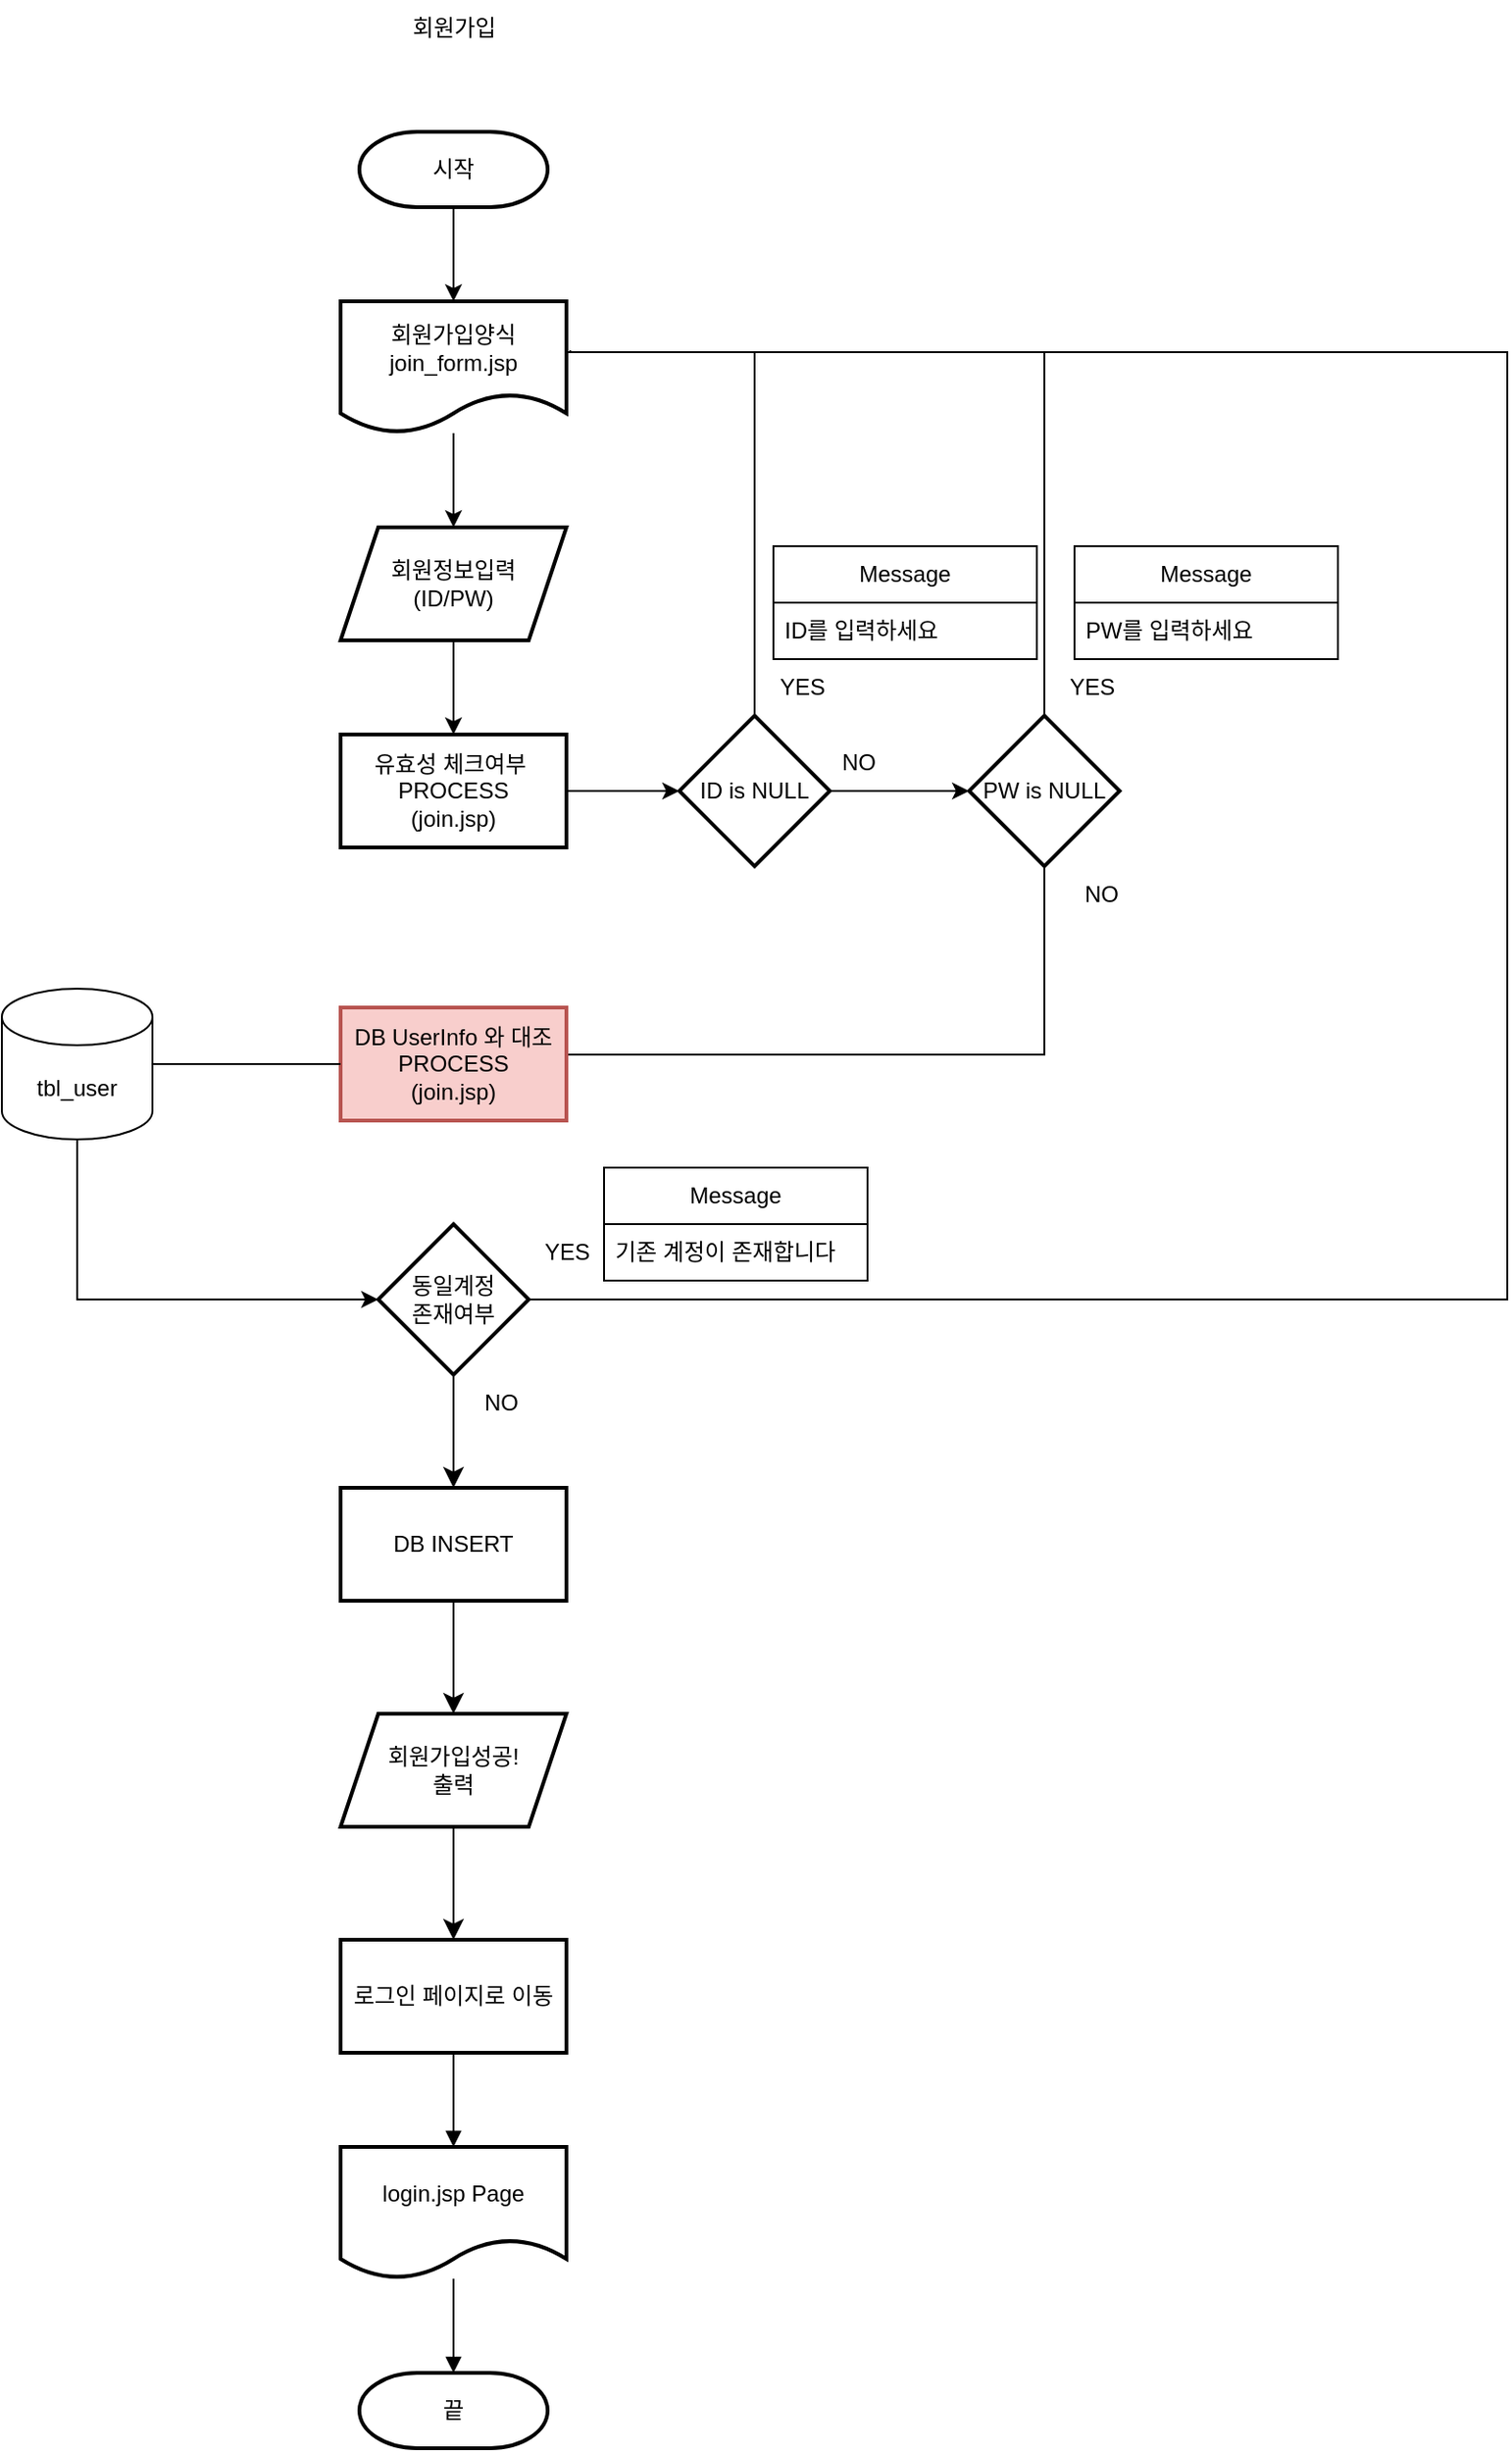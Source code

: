 <mxfile version="26.0.4" pages="2">
  <diagram id="C5RBs43oDa-KdzZeNtuy" name="회원가입">
    <mxGraphModel dx="1395" dy="693" grid="1" gridSize="10" guides="1" tooltips="1" connect="1" arrows="1" fold="1" page="1" pageScale="1" pageWidth="827" pageHeight="1169" math="0" shadow="0">
      <root>
        <mxCell id="WIyWlLk6GJQsqaUBKTNV-0" />
        <mxCell id="WIyWlLk6GJQsqaUBKTNV-1" parent="WIyWlLk6GJQsqaUBKTNV-0" />
        <mxCell id="MKkMH78vhDUR6rgwox8R-0" value="회원가입" style="text;html=1;align=center;verticalAlign=middle;resizable=0;points=[];autosize=1;strokeColor=none;fillColor=none;" parent="WIyWlLk6GJQsqaUBKTNV-1" vertex="1">
          <mxGeometry x="65" y="70" width="70" height="30" as="geometry" />
        </mxCell>
        <mxCell id="Wa-Px4O2PFEe3eqjWB49-1" value="" style="edgeStyle=orthogonalEdgeStyle;rounded=0;orthogonalLoop=1;jettySize=auto;html=1;" parent="WIyWlLk6GJQsqaUBKTNV-1" source="MKkMH78vhDUR6rgwox8R-1" target="Wa-Px4O2PFEe3eqjWB49-0" edge="1">
          <mxGeometry relative="1" as="geometry" />
        </mxCell>
        <mxCell id="MKkMH78vhDUR6rgwox8R-1" value="시작" style="strokeWidth=2;html=1;shape=mxgraph.flowchart.terminator;whiteSpace=wrap;" parent="WIyWlLk6GJQsqaUBKTNV-1" vertex="1">
          <mxGeometry x="50" y="140" width="100" height="40" as="geometry" />
        </mxCell>
        <mxCell id="Wa-Px4O2PFEe3eqjWB49-3" value="" style="edgeStyle=orthogonalEdgeStyle;rounded=0;orthogonalLoop=1;jettySize=auto;html=1;" parent="WIyWlLk6GJQsqaUBKTNV-1" source="Wa-Px4O2PFEe3eqjWB49-0" target="Wa-Px4O2PFEe3eqjWB49-2" edge="1">
          <mxGeometry relative="1" as="geometry" />
        </mxCell>
        <mxCell id="Wa-Px4O2PFEe3eqjWB49-0" value="회원가입양식&lt;div&gt;join_form.jsp&lt;/div&gt;" style="shape=document;whiteSpace=wrap;html=1;boundedLbl=1;strokeWidth=2;" parent="WIyWlLk6GJQsqaUBKTNV-1" vertex="1">
          <mxGeometry x="40" y="230" width="120" height="70" as="geometry" />
        </mxCell>
        <mxCell id="Wa-Px4O2PFEe3eqjWB49-5" value="" style="edgeStyle=orthogonalEdgeStyle;rounded=0;orthogonalLoop=1;jettySize=auto;html=1;" parent="WIyWlLk6GJQsqaUBKTNV-1" source="Wa-Px4O2PFEe3eqjWB49-2" target="Wa-Px4O2PFEe3eqjWB49-4" edge="1">
          <mxGeometry relative="1" as="geometry" />
        </mxCell>
        <mxCell id="Wa-Px4O2PFEe3eqjWB49-2" value="회원정보입력&lt;br&gt;(ID/PW)" style="shape=parallelogram;perimeter=parallelogramPerimeter;whiteSpace=wrap;html=1;fixedSize=1;strokeWidth=2;" parent="WIyWlLk6GJQsqaUBKTNV-1" vertex="1">
          <mxGeometry x="40" y="350" width="120" height="60" as="geometry" />
        </mxCell>
        <mxCell id="Wa-Px4O2PFEe3eqjWB49-13" value="" style="edgeStyle=orthogonalEdgeStyle;rounded=0;orthogonalLoop=1;jettySize=auto;html=1;" parent="WIyWlLk6GJQsqaUBKTNV-1" source="Wa-Px4O2PFEe3eqjWB49-4" target="Wa-Px4O2PFEe3eqjWB49-12" edge="1">
          <mxGeometry relative="1" as="geometry" />
        </mxCell>
        <mxCell id="Wa-Px4O2PFEe3eqjWB49-4" value="유효성 체크여부&amp;nbsp;&lt;br&gt;PROCESS&lt;br&gt;(join.jsp)" style="whiteSpace=wrap;html=1;strokeWidth=2;" parent="WIyWlLk6GJQsqaUBKTNV-1" vertex="1">
          <mxGeometry x="40" y="460" width="120" height="60" as="geometry" />
        </mxCell>
        <mxCell id="Wa-Px4O2PFEe3eqjWB49-19" value="" style="edgeStyle=orthogonalEdgeStyle;rounded=0;orthogonalLoop=1;jettySize=auto;html=1;" parent="WIyWlLk6GJQsqaUBKTNV-1" source="Wa-Px4O2PFEe3eqjWB49-12" target="Wa-Px4O2PFEe3eqjWB49-18" edge="1">
          <mxGeometry relative="1" as="geometry" />
        </mxCell>
        <mxCell id="Wa-Px4O2PFEe3eqjWB49-24" value="" style="edgeStyle=orthogonalEdgeStyle;rounded=0;orthogonalLoop=1;jettySize=auto;html=1;endArrow=none;endFill=0;entryX=1.017;entryY=0.371;entryDx=0;entryDy=0;entryPerimeter=0;" parent="WIyWlLk6GJQsqaUBKTNV-1" source="Wa-Px4O2PFEe3eqjWB49-12" target="Wa-Px4O2PFEe3eqjWB49-0" edge="1">
          <mxGeometry relative="1" as="geometry">
            <mxPoint x="260" y="290" as="targetPoint" />
            <Array as="points">
              <mxPoint x="260" y="257" />
            </Array>
          </mxGeometry>
        </mxCell>
        <mxCell id="Wa-Px4O2PFEe3eqjWB49-12" value="ID is NULL" style="rhombus;whiteSpace=wrap;html=1;strokeWidth=2;" parent="WIyWlLk6GJQsqaUBKTNV-1" vertex="1">
          <mxGeometry x="220" y="450" width="80" height="80" as="geometry" />
        </mxCell>
        <mxCell id="Wa-Px4O2PFEe3eqjWB49-27" value="" style="edgeStyle=orthogonalEdgeStyle;rounded=0;orthogonalLoop=1;jettySize=auto;html=1;endArrow=none;endFill=0;entryX=1;entryY=0.386;entryDx=0;entryDy=0;entryPerimeter=0;" parent="WIyWlLk6GJQsqaUBKTNV-1" source="Wa-Px4O2PFEe3eqjWB49-18" target="Wa-Px4O2PFEe3eqjWB49-0" edge="1">
          <mxGeometry relative="1" as="geometry">
            <mxPoint x="414" y="280" as="targetPoint" />
            <Array as="points">
              <mxPoint x="414" y="257" />
            </Array>
          </mxGeometry>
        </mxCell>
        <mxCell id="Wa-Px4O2PFEe3eqjWB49-33" value="" style="edgeStyle=orthogonalEdgeStyle;rounded=0;orthogonalLoop=1;jettySize=auto;html=1;endArrow=none;endFill=0;entryX=1;entryY=0.5;entryDx=0;entryDy=0;" parent="WIyWlLk6GJQsqaUBKTNV-1" source="Wa-Px4O2PFEe3eqjWB49-18" target="Wa-Px4O2PFEe3eqjWB49-31" edge="1">
          <mxGeometry relative="1" as="geometry">
            <mxPoint x="404" y="640" as="targetPoint" />
            <Array as="points">
              <mxPoint x="414" y="630" />
            </Array>
          </mxGeometry>
        </mxCell>
        <mxCell id="Wa-Px4O2PFEe3eqjWB49-18" value="PW is NULL" style="rhombus;whiteSpace=wrap;html=1;strokeWidth=2;" parent="WIyWlLk6GJQsqaUBKTNV-1" vertex="1">
          <mxGeometry x="374" y="450" width="80" height="80" as="geometry" />
        </mxCell>
        <mxCell id="Wa-Px4O2PFEe3eqjWB49-28" value="YES" style="text;html=1;align=center;verticalAlign=middle;resizable=0;points=[];autosize=1;strokeColor=none;fillColor=none;" parent="WIyWlLk6GJQsqaUBKTNV-1" vertex="1">
          <mxGeometry x="260" y="420" width="50" height="30" as="geometry" />
        </mxCell>
        <mxCell id="Wa-Px4O2PFEe3eqjWB49-29" value="NO" style="text;html=1;align=center;verticalAlign=middle;resizable=0;points=[];autosize=1;strokeColor=none;fillColor=none;" parent="WIyWlLk6GJQsqaUBKTNV-1" vertex="1">
          <mxGeometry x="295" y="460" width="40" height="30" as="geometry" />
        </mxCell>
        <mxCell id="Wa-Px4O2PFEe3eqjWB49-30" value="YES" style="text;html=1;align=center;verticalAlign=middle;resizable=0;points=[];autosize=1;strokeColor=none;fillColor=none;" parent="WIyWlLk6GJQsqaUBKTNV-1" vertex="1">
          <mxGeometry x="414" y="420" width="50" height="30" as="geometry" />
        </mxCell>
        <mxCell id="Wa-Px4O2PFEe3eqjWB49-31" value="DB UserInfo 와 대조&lt;br&gt;PROCESS&lt;div&gt;(join.jsp)&lt;/div&gt;" style="whiteSpace=wrap;html=1;strokeWidth=2;fillColor=#f8cecc;strokeColor=#b85450;" parent="WIyWlLk6GJQsqaUBKTNV-1" vertex="1">
          <mxGeometry x="40" y="605" width="120" height="60" as="geometry" />
        </mxCell>
        <mxCell id="Wa-Px4O2PFEe3eqjWB49-34" value="NO" style="text;html=1;align=center;verticalAlign=middle;resizable=0;points=[];autosize=1;strokeColor=none;fillColor=none;" parent="WIyWlLk6GJQsqaUBKTNV-1" vertex="1">
          <mxGeometry x="424" y="530" width="40" height="30" as="geometry" />
        </mxCell>
        <mxCell id="2ZUyQ9X1fuDnmUjxClAX-1" value="" style="edgeStyle=orthogonalEdgeStyle;rounded=0;orthogonalLoop=1;jettySize=auto;html=1;entryX=0;entryY=0.5;entryDx=0;entryDy=0;" parent="WIyWlLk6GJQsqaUBKTNV-1" source="Wa-Px4O2PFEe3eqjWB49-35" target="Wa-Px4O2PFEe3eqjWB49-37" edge="1">
          <mxGeometry relative="1" as="geometry">
            <Array as="points">
              <mxPoint x="-100" y="760" />
            </Array>
          </mxGeometry>
        </mxCell>
        <mxCell id="Wa-Px4O2PFEe3eqjWB49-35" value="tbl_user" style="shape=cylinder3;whiteSpace=wrap;html=1;boundedLbl=1;backgroundOutline=1;size=15;" parent="WIyWlLk6GJQsqaUBKTNV-1" vertex="1">
          <mxGeometry x="-140" y="595" width="80" height="80" as="geometry" />
        </mxCell>
        <mxCell id="Wa-Px4O2PFEe3eqjWB49-36" value="" style="endArrow=none;html=1;rounded=0;exitX=0;exitY=0.5;exitDx=0;exitDy=0;entryX=1;entryY=0.5;entryDx=0;entryDy=0;entryPerimeter=0;" parent="WIyWlLk6GJQsqaUBKTNV-1" source="Wa-Px4O2PFEe3eqjWB49-31" target="Wa-Px4O2PFEe3eqjWB49-35" edge="1">
          <mxGeometry width="50" height="50" relative="1" as="geometry">
            <mxPoint x="400" y="740" as="sourcePoint" />
            <mxPoint x="-70" y="635" as="targetPoint" />
          </mxGeometry>
        </mxCell>
        <mxCell id="Wa-Px4O2PFEe3eqjWB49-40" value="" style="edgeStyle=orthogonalEdgeStyle;rounded=0;orthogonalLoop=1;jettySize=auto;html=1;endArrow=none;endFill=0;entryX=1.008;entryY=0.386;entryDx=0;entryDy=0;entryPerimeter=0;" parent="WIyWlLk6GJQsqaUBKTNV-1" source="Wa-Px4O2PFEe3eqjWB49-37" target="Wa-Px4O2PFEe3eqjWB49-0" edge="1">
          <mxGeometry relative="1" as="geometry">
            <mxPoint x="600" y="760" as="targetPoint" />
            <Array as="points">
              <mxPoint x="660" y="760" />
              <mxPoint x="660" y="257" />
            </Array>
          </mxGeometry>
        </mxCell>
        <mxCell id="6dPvyPT9eeNNnB73vbap-1" value="" style="edgeStyle=none;curved=1;rounded=0;orthogonalLoop=1;jettySize=auto;html=1;fontSize=12;startSize=8;endSize=8;" parent="WIyWlLk6GJQsqaUBKTNV-1" source="Wa-Px4O2PFEe3eqjWB49-37" target="6dPvyPT9eeNNnB73vbap-0" edge="1">
          <mxGeometry relative="1" as="geometry" />
        </mxCell>
        <mxCell id="Wa-Px4O2PFEe3eqjWB49-37" value="동일계정&lt;br&gt;존재여부" style="rhombus;whiteSpace=wrap;html=1;strokeWidth=2;" parent="WIyWlLk6GJQsqaUBKTNV-1" vertex="1">
          <mxGeometry x="60" y="720" width="80" height="80" as="geometry" />
        </mxCell>
        <mxCell id="Wa-Px4O2PFEe3eqjWB49-45" value="" style="edgeStyle=orthogonalEdgeStyle;rounded=0;orthogonalLoop=1;jettySize=auto;html=1;endArrow=block;endFill=1;" parent="WIyWlLk6GJQsqaUBKTNV-1" source="Wa-Px4O2PFEe3eqjWB49-42" target="Wa-Px4O2PFEe3eqjWB49-44" edge="1">
          <mxGeometry relative="1" as="geometry" />
        </mxCell>
        <mxCell id="Wa-Px4O2PFEe3eqjWB49-42" value="로그인 페이지로 이동" style="whiteSpace=wrap;html=1;strokeWidth=2;" parent="WIyWlLk6GJQsqaUBKTNV-1" vertex="1">
          <mxGeometry x="40" y="1100" width="120" height="60" as="geometry" />
        </mxCell>
        <mxCell id="Wa-Px4O2PFEe3eqjWB49-49" value="" style="edgeStyle=orthogonalEdgeStyle;rounded=0;orthogonalLoop=1;jettySize=auto;html=1;endArrow=block;endFill=1;" parent="WIyWlLk6GJQsqaUBKTNV-1" source="Wa-Px4O2PFEe3eqjWB49-44" target="Wa-Px4O2PFEe3eqjWB49-48" edge="1">
          <mxGeometry relative="1" as="geometry" />
        </mxCell>
        <mxCell id="Wa-Px4O2PFEe3eqjWB49-44" value="login.jsp Page" style="shape=document;whiteSpace=wrap;html=1;boundedLbl=1;strokeWidth=2;" parent="WIyWlLk6GJQsqaUBKTNV-1" vertex="1">
          <mxGeometry x="40" y="1210" width="120" height="70" as="geometry" />
        </mxCell>
        <mxCell id="Wa-Px4O2PFEe3eqjWB49-48" value="끝" style="strokeWidth=2;html=1;shape=mxgraph.flowchart.terminator;whiteSpace=wrap;" parent="WIyWlLk6GJQsqaUBKTNV-1" vertex="1">
          <mxGeometry x="50" y="1330" width="100" height="40" as="geometry" />
        </mxCell>
        <mxCell id="Wa-Px4O2PFEe3eqjWB49-50" value="YES" style="text;html=1;align=center;verticalAlign=middle;resizable=0;points=[];autosize=1;strokeColor=none;fillColor=none;" parent="WIyWlLk6GJQsqaUBKTNV-1" vertex="1">
          <mxGeometry x="135" y="720" width="50" height="30" as="geometry" />
        </mxCell>
        <mxCell id="Wa-Px4O2PFEe3eqjWB49-51" value="NO" style="text;html=1;align=center;verticalAlign=middle;resizable=0;points=[];autosize=1;strokeColor=none;fillColor=none;" parent="WIyWlLk6GJQsqaUBKTNV-1" vertex="1">
          <mxGeometry x="105" y="800" width="40" height="30" as="geometry" />
        </mxCell>
        <mxCell id="Wa-Px4O2PFEe3eqjWB49-55" value="Message" style="swimlane;fontStyle=0;childLayout=stackLayout;horizontal=1;startSize=30;horizontalStack=0;resizeParent=1;resizeParentMax=0;resizeLast=0;collapsible=1;marginBottom=0;whiteSpace=wrap;html=1;" parent="WIyWlLk6GJQsqaUBKTNV-1" vertex="1">
          <mxGeometry x="270" y="360" width="140" height="60" as="geometry" />
        </mxCell>
        <mxCell id="Wa-Px4O2PFEe3eqjWB49-58" value="ID를 입력하세요" style="text;strokeColor=none;fillColor=none;align=left;verticalAlign=middle;spacingLeft=4;spacingRight=4;overflow=hidden;points=[[0,0.5],[1,0.5]];portConstraint=eastwest;rotatable=0;whiteSpace=wrap;html=1;" parent="Wa-Px4O2PFEe3eqjWB49-55" vertex="1">
          <mxGeometry y="30" width="140" height="30" as="geometry" />
        </mxCell>
        <mxCell id="Wa-Px4O2PFEe3eqjWB49-59" value="Message" style="swimlane;fontStyle=0;childLayout=stackLayout;horizontal=1;startSize=30;horizontalStack=0;resizeParent=1;resizeParentMax=0;resizeLast=0;collapsible=1;marginBottom=0;whiteSpace=wrap;html=1;" parent="WIyWlLk6GJQsqaUBKTNV-1" vertex="1">
          <mxGeometry x="430" y="360" width="140" height="60" as="geometry" />
        </mxCell>
        <mxCell id="Wa-Px4O2PFEe3eqjWB49-60" value="PW를 입력하세요" style="text;strokeColor=none;fillColor=none;align=left;verticalAlign=middle;spacingLeft=4;spacingRight=4;overflow=hidden;points=[[0,0.5],[1,0.5]];portConstraint=eastwest;rotatable=0;whiteSpace=wrap;html=1;" parent="Wa-Px4O2PFEe3eqjWB49-59" vertex="1">
          <mxGeometry y="30" width="140" height="30" as="geometry" />
        </mxCell>
        <mxCell id="Wa-Px4O2PFEe3eqjWB49-61" value="Message" style="swimlane;fontStyle=0;childLayout=stackLayout;horizontal=1;startSize=30;horizontalStack=0;resizeParent=1;resizeParentMax=0;resizeLast=0;collapsible=1;marginBottom=0;whiteSpace=wrap;html=1;" parent="WIyWlLk6GJQsqaUBKTNV-1" vertex="1">
          <mxGeometry x="180" y="690" width="140" height="60" as="geometry" />
        </mxCell>
        <mxCell id="Wa-Px4O2PFEe3eqjWB49-62" value="기존 계정이 존재합니다" style="text;strokeColor=none;fillColor=none;align=left;verticalAlign=middle;spacingLeft=4;spacingRight=4;overflow=hidden;points=[[0,0.5],[1,0.5]];portConstraint=eastwest;rotatable=0;whiteSpace=wrap;html=1;" parent="Wa-Px4O2PFEe3eqjWB49-61" vertex="1">
          <mxGeometry y="30" width="140" height="30" as="geometry" />
        </mxCell>
        <mxCell id="6dPvyPT9eeNNnB73vbap-3" value="" style="edgeStyle=none;curved=1;rounded=0;orthogonalLoop=1;jettySize=auto;html=1;fontSize=12;startSize=8;endSize=8;" parent="WIyWlLk6GJQsqaUBKTNV-1" source="6dPvyPT9eeNNnB73vbap-0" target="6dPvyPT9eeNNnB73vbap-2" edge="1">
          <mxGeometry relative="1" as="geometry" />
        </mxCell>
        <mxCell id="6dPvyPT9eeNNnB73vbap-0" value="DB INSERT" style="whiteSpace=wrap;html=1;strokeWidth=2;" parent="WIyWlLk6GJQsqaUBKTNV-1" vertex="1">
          <mxGeometry x="40" y="860" width="120" height="60" as="geometry" />
        </mxCell>
        <mxCell id="6dPvyPT9eeNNnB73vbap-4" value="" style="edgeStyle=none;curved=1;rounded=0;orthogonalLoop=1;jettySize=auto;html=1;fontSize=12;startSize=8;endSize=8;" parent="WIyWlLk6GJQsqaUBKTNV-1" source="6dPvyPT9eeNNnB73vbap-2" target="Wa-Px4O2PFEe3eqjWB49-42" edge="1">
          <mxGeometry relative="1" as="geometry" />
        </mxCell>
        <mxCell id="6dPvyPT9eeNNnB73vbap-2" value="회원가입성공!&lt;div&gt;출력&lt;/div&gt;" style="shape=parallelogram;perimeter=parallelogramPerimeter;whiteSpace=wrap;html=1;fixedSize=1;strokeWidth=2;" parent="WIyWlLk6GJQsqaUBKTNV-1" vertex="1">
          <mxGeometry x="40" y="980" width="120" height="60" as="geometry" />
        </mxCell>
      </root>
    </mxGraphModel>
  </diagram>
  <diagram id="-Wv-0ZOsOOCyxoeRICRB" name="로그인">
    <mxGraphModel dx="2245" dy="828" grid="1" gridSize="10" guides="1" tooltips="1" connect="1" arrows="1" fold="1" page="1" pageScale="1" pageWidth="827" pageHeight="1169" math="0" shadow="0">
      <root>
        <mxCell id="0" />
        <mxCell id="1" parent="0" />
        <mxCell id="4NDcfRA5AcAUeCWV_E2I-3" value="" style="edgeStyle=orthogonalEdgeStyle;rounded=0;orthogonalLoop=1;jettySize=auto;html=1;" parent="1" source="4NDcfRA5AcAUeCWV_E2I-1" target="4NDcfRA5AcAUeCWV_E2I-2" edge="1">
          <mxGeometry relative="1" as="geometry" />
        </mxCell>
        <mxCell id="4NDcfRA5AcAUeCWV_E2I-1" value="시작" style="strokeWidth=2;html=1;shape=mxgraph.flowchart.terminator;whiteSpace=wrap;" parent="1" vertex="1">
          <mxGeometry x="80" y="50" width="100" height="40" as="geometry" />
        </mxCell>
        <mxCell id="4NDcfRA5AcAUeCWV_E2I-5" value="" style="edgeStyle=orthogonalEdgeStyle;rounded=0;orthogonalLoop=1;jettySize=auto;html=1;" parent="1" source="4NDcfRA5AcAUeCWV_E2I-2" target="4NDcfRA5AcAUeCWV_E2I-4" edge="1">
          <mxGeometry relative="1" as="geometry" />
        </mxCell>
        <mxCell id="4NDcfRA5AcAUeCWV_E2I-2" value="로그인페이지" style="shape=document;whiteSpace=wrap;html=1;boundedLbl=1;strokeWidth=2;" parent="1" vertex="1">
          <mxGeometry x="70" y="170" width="120" height="80" as="geometry" />
        </mxCell>
        <mxCell id="4NDcfRA5AcAUeCWV_E2I-7" value="" style="edgeStyle=orthogonalEdgeStyle;rounded=0;orthogonalLoop=1;jettySize=auto;html=1;" parent="1" source="4NDcfRA5AcAUeCWV_E2I-4" target="4NDcfRA5AcAUeCWV_E2I-6" edge="1">
          <mxGeometry relative="1" as="geometry" />
        </mxCell>
        <mxCell id="4NDcfRA5AcAUeCWV_E2I-4" value="ID/PW 입력" style="shape=parallelogram;perimeter=parallelogramPerimeter;whiteSpace=wrap;html=1;fixedSize=1;strokeWidth=2;" parent="1" vertex="1">
          <mxGeometry x="70" y="290" width="120" height="60" as="geometry" />
        </mxCell>
        <mxCell id="HX3OTzsPot1Hv2qe899H-3" value="" style="edgeStyle=orthogonalEdgeStyle;rounded=0;orthogonalLoop=1;jettySize=auto;html=1;" parent="1" source="4NDcfRA5AcAUeCWV_E2I-6" target="HX3OTzsPot1Hv2qe899H-1" edge="1">
          <mxGeometry relative="1" as="geometry" />
        </mxCell>
        <mxCell id="4NDcfRA5AcAUeCWV_E2I-6" value="유효성체크&amp;nbsp;&lt;br&gt;Process" style="whiteSpace=wrap;html=1;strokeWidth=2;" parent="1" vertex="1">
          <mxGeometry x="70" y="410" width="120" height="60" as="geometry" />
        </mxCell>
        <mxCell id="HX3OTzsPot1Hv2qe899H-4" value="" style="edgeStyle=orthogonalEdgeStyle;rounded=0;orthogonalLoop=1;jettySize=auto;html=1;" parent="1" source="HX3OTzsPot1Hv2qe899H-1" target="HX3OTzsPot1Hv2qe899H-2" edge="1">
          <mxGeometry relative="1" as="geometry" />
        </mxCell>
        <mxCell id="HX3OTzsPot1Hv2qe899H-6" value="" style="edgeStyle=orthogonalEdgeStyle;rounded=0;orthogonalLoop=1;jettySize=auto;html=1;entryX=1;entryY=0.25;entryDx=0;entryDy=0;" parent="1" source="HX3OTzsPot1Hv2qe899H-1" target="4NDcfRA5AcAUeCWV_E2I-2" edge="1">
          <mxGeometry relative="1" as="geometry">
            <mxPoint x="310" y="230" as="targetPoint" />
            <Array as="points">
              <mxPoint x="310" y="190" />
            </Array>
          </mxGeometry>
        </mxCell>
        <mxCell id="HX3OTzsPot1Hv2qe899H-1" value="ID is NULL" style="rhombus;whiteSpace=wrap;html=1;strokeWidth=2;" parent="1" vertex="1">
          <mxGeometry x="270" y="400" width="80" height="80" as="geometry" />
        </mxCell>
        <mxCell id="HX3OTzsPot1Hv2qe899H-8" value="" style="edgeStyle=orthogonalEdgeStyle;rounded=0;orthogonalLoop=1;jettySize=auto;html=1;entryX=1;entryY=0.25;entryDx=0;entryDy=0;" parent="1" source="HX3OTzsPot1Hv2qe899H-2" target="4NDcfRA5AcAUeCWV_E2I-2" edge="1">
          <mxGeometry relative="1" as="geometry">
            <mxPoint x="470" y="230" as="targetPoint" />
            <Array as="points">
              <mxPoint x="530" y="190" />
            </Array>
          </mxGeometry>
        </mxCell>
        <mxCell id="HX3OTzsPot1Hv2qe899H-19" value="" style="edgeStyle=orthogonalEdgeStyle;rounded=0;orthogonalLoop=1;jettySize=auto;html=1;" parent="1" source="HX3OTzsPot1Hv2qe899H-2" edge="1">
          <mxGeometry relative="1" as="geometry">
            <mxPoint x="190" y="600" as="targetPoint" />
            <Array as="points">
              <mxPoint x="530" y="600" />
              <mxPoint x="190" y="600" />
            </Array>
          </mxGeometry>
        </mxCell>
        <mxCell id="HX3OTzsPot1Hv2qe899H-2" value="PW is Null" style="rhombus;whiteSpace=wrap;html=1;strokeWidth=2;" parent="1" vertex="1">
          <mxGeometry x="490" y="400" width="80" height="80" as="geometry" />
        </mxCell>
        <mxCell id="HX3OTzsPot1Hv2qe899H-10" value="YES" style="text;html=1;align=center;verticalAlign=middle;resizable=0;points=[];autosize=1;strokeColor=none;fillColor=none;" parent="1" vertex="1">
          <mxGeometry x="300" y="370" width="50" height="30" as="geometry" />
        </mxCell>
        <mxCell id="HX3OTzsPot1Hv2qe899H-11" value="YES" style="text;html=1;align=center;verticalAlign=middle;resizable=0;points=[];autosize=1;strokeColor=none;fillColor=none;" parent="1" vertex="1">
          <mxGeometry x="530" y="370" width="50" height="30" as="geometry" />
        </mxCell>
        <mxCell id="HX3OTzsPot1Hv2qe899H-12" value="DB User값과&lt;br&gt;비교" style="whiteSpace=wrap;html=1;strokeWidth=2;" parent="1" vertex="1">
          <mxGeometry x="70" y="570" width="120" height="60" as="geometry" />
        </mxCell>
        <mxCell id="HX3OTzsPot1Hv2qe899H-16" value="" style="edgeStyle=orthogonalEdgeStyle;rounded=0;orthogonalLoop=1;jettySize=auto;html=1;" parent="1" source="HX3OTzsPot1Hv2qe899H-13" target="HX3OTzsPot1Hv2qe899H-15" edge="1">
          <mxGeometry relative="1" as="geometry" />
        </mxCell>
        <mxCell id="HX3OTzsPot1Hv2qe899H-25" value="" style="edgeStyle=orthogonalEdgeStyle;rounded=0;orthogonalLoop=1;jettySize=auto;html=1;endArrow=classic;endFill=1;" parent="1" source="HX3OTzsPot1Hv2qe899H-13" target="HX3OTzsPot1Hv2qe899H-24" edge="1">
          <mxGeometry relative="1" as="geometry" />
        </mxCell>
        <mxCell id="HX3OTzsPot1Hv2qe899H-13" value="동일계정 &lt;br&gt;존재유무" style="rhombus;whiteSpace=wrap;html=1;strokeWidth=2;" parent="1" vertex="1">
          <mxGeometry x="90" y="710" width="80" height="80" as="geometry" />
        </mxCell>
        <mxCell id="HX3OTzsPot1Hv2qe899H-15" value="회원가입&lt;br&gt;Page로 이동처리" style="whiteSpace=wrap;html=1;strokeWidth=2;" parent="1" vertex="1">
          <mxGeometry x="430" y="720" width="120" height="60" as="geometry" />
        </mxCell>
        <mxCell id="HX3OTzsPot1Hv2qe899H-17" value="No" style="text;html=1;align=center;verticalAlign=middle;resizable=0;points=[];autosize=1;strokeColor=none;fillColor=none;" parent="1" vertex="1">
          <mxGeometry x="160" y="710" width="40" height="30" as="geometry" />
        </mxCell>
        <mxCell id="HX3OTzsPot1Hv2qe899H-20" value="No" style="text;html=1;align=center;verticalAlign=middle;resizable=0;points=[];autosize=1;strokeColor=none;fillColor=none;" parent="1" vertex="1">
          <mxGeometry x="530" y="480" width="40" height="30" as="geometry" />
        </mxCell>
        <mxCell id="HX3OTzsPot1Hv2qe899H-22" value="" style="edgeStyle=orthogonalEdgeStyle;rounded=0;orthogonalLoop=1;jettySize=auto;html=1;endArrow=none;endFill=0;" parent="1" source="HX3OTzsPot1Hv2qe899H-21" target="HX3OTzsPot1Hv2qe899H-12" edge="1">
          <mxGeometry relative="1" as="geometry" />
        </mxCell>
        <mxCell id="juEZ9gD4nuBdTBSEctDP-2" value="" style="edgeStyle=orthogonalEdgeStyle;rounded=0;orthogonalLoop=1;jettySize=auto;html=1;entryX=0;entryY=0.5;entryDx=0;entryDy=0;" parent="1" source="HX3OTzsPot1Hv2qe899H-21" target="HX3OTzsPot1Hv2qe899H-13" edge="1">
          <mxGeometry relative="1" as="geometry">
            <Array as="points">
              <mxPoint x="-55" y="750" />
            </Array>
          </mxGeometry>
        </mxCell>
        <mxCell id="HX3OTzsPot1Hv2qe899H-21" value="tbl_user" style="shape=cylinder3;whiteSpace=wrap;html=1;boundedLbl=1;backgroundOutline=1;size=15;" parent="1" vertex="1">
          <mxGeometry x="-90" y="560" width="70" height="80" as="geometry" />
        </mxCell>
        <mxCell id="HX3OTzsPot1Hv2qe899H-23" value="YES" style="text;html=1;align=center;verticalAlign=middle;resizable=0;points=[];autosize=1;strokeColor=none;fillColor=none;" parent="1" vertex="1">
          <mxGeometry x="140" y="780" width="50" height="30" as="geometry" />
        </mxCell>
        <mxCell id="HX3OTzsPot1Hv2qe899H-27" value="" style="edgeStyle=orthogonalEdgeStyle;rounded=0;orthogonalLoop=1;jettySize=auto;html=1;endArrow=classic;endFill=1;entryX=0;entryY=0.25;entryDx=0;entryDy=0;" parent="1" source="HX3OTzsPot1Hv2qe899H-24" target="4NDcfRA5AcAUeCWV_E2I-2" edge="1">
          <mxGeometry relative="1" as="geometry">
            <Array as="points">
              <mxPoint x="-180" y="890" />
              <mxPoint x="-180" y="190" />
            </Array>
          </mxGeometry>
        </mxCell>
        <mxCell id="HX3OTzsPot1Hv2qe899H-32" value="" style="edgeStyle=orthogonalEdgeStyle;rounded=0;orthogonalLoop=1;jettySize=auto;html=1;endArrow=classic;endFill=1;" parent="1" source="HX3OTzsPot1Hv2qe899H-24" target="HX3OTzsPot1Hv2qe899H-31" edge="1">
          <mxGeometry relative="1" as="geometry" />
        </mxCell>
        <mxCell id="HX3OTzsPot1Hv2qe899H-24" value="PW일치&lt;br&gt;여부" style="rhombus;whiteSpace=wrap;html=1;strokeWidth=2;" parent="1" vertex="1">
          <mxGeometry x="90" y="850" width="80" height="80" as="geometry" />
        </mxCell>
        <mxCell id="HX3OTzsPot1Hv2qe899H-30" value="NO" style="text;html=1;align=center;verticalAlign=middle;resizable=0;points=[];autosize=1;strokeColor=none;fillColor=none;" parent="1" vertex="1">
          <mxGeometry x="50" y="860" width="40" height="30" as="geometry" />
        </mxCell>
        <mxCell id="HX3OTzsPot1Hv2qe899H-36" value="" style="edgeStyle=orthogonalEdgeStyle;rounded=0;orthogonalLoop=1;jettySize=auto;html=1;endArrow=classic;endFill=1;" parent="1" source="HX3OTzsPot1Hv2qe899H-31" target="HX3OTzsPot1Hv2qe899H-35" edge="1">
          <mxGeometry relative="1" as="geometry" />
        </mxCell>
        <mxCell id="HX3OTzsPot1Hv2qe899H-31" value="Session객체값넣기&lt;br&gt;userid/role" style="whiteSpace=wrap;html=1;strokeWidth=2;" parent="1" vertex="1">
          <mxGeometry x="70" y="1020" width="120" height="60" as="geometry" />
        </mxCell>
        <mxCell id="HX3OTzsPot1Hv2qe899H-38" value="" style="edgeStyle=orthogonalEdgeStyle;rounded=0;orthogonalLoop=1;jettySize=auto;html=1;endArrow=classic;endFill=1;entryX=0.5;entryY=0;entryDx=0;entryDy=0;entryPerimeter=0;" parent="1" source="HX3OTzsPot1Hv2qe899H-35" target="Hmc5p3kr2lMAhaJ6rrzW-10" edge="1">
          <mxGeometry relative="1" as="geometry">
            <mxPoint x="130" y="1330" as="targetPoint" />
          </mxGeometry>
        </mxCell>
        <mxCell id="HX3OTzsPot1Hv2qe899H-35" value="Main Page&amp;nbsp;&lt;br&gt;이동 처리" style="whiteSpace=wrap;html=1;strokeWidth=2;" parent="1" vertex="1">
          <mxGeometry x="70" y="1180" width="120" height="60" as="geometry" />
        </mxCell>
        <mxCell id="HX3OTzsPot1Hv2qe899H-37" value="종료" style="strokeWidth=2;html=1;shape=mxgraph.flowchart.terminator;whiteSpace=wrap;" parent="1" vertex="1">
          <mxGeometry x="80" y="1500" width="100" height="40" as="geometry" />
        </mxCell>
        <mxCell id="2Hjutt0ybNx5ITiKW0S0-1" value="Message" style="swimlane;fontStyle=0;childLayout=stackLayout;horizontal=1;startSize=30;horizontalStack=0;resizeParent=1;resizeParentMax=0;resizeLast=0;collapsible=1;marginBottom=0;whiteSpace=wrap;html=1;" parent="1" vertex="1">
          <mxGeometry x="320" y="310" width="140" height="60" as="geometry" />
        </mxCell>
        <mxCell id="2Hjutt0ybNx5ITiKW0S0-2" value="ID를 입력하세요" style="text;strokeColor=none;fillColor=none;align=left;verticalAlign=middle;spacingLeft=4;spacingRight=4;overflow=hidden;points=[[0,0.5],[1,0.5]];portConstraint=eastwest;rotatable=0;whiteSpace=wrap;html=1;" parent="2Hjutt0ybNx5ITiKW0S0-1" vertex="1">
          <mxGeometry y="30" width="140" height="30" as="geometry" />
        </mxCell>
        <mxCell id="0Yh_SjSUla07hapbQX4M-1" value="Message" style="swimlane;fontStyle=0;childLayout=stackLayout;horizontal=1;startSize=30;horizontalStack=0;resizeParent=1;resizeParentMax=0;resizeLast=0;collapsible=1;marginBottom=0;whiteSpace=wrap;html=1;" parent="1" vertex="1">
          <mxGeometry x="550" y="310" width="140" height="60" as="geometry" />
        </mxCell>
        <mxCell id="0Yh_SjSUla07hapbQX4M-2" value="PW를 입력하세요" style="text;strokeColor=none;fillColor=none;align=left;verticalAlign=middle;spacingLeft=4;spacingRight=4;overflow=hidden;points=[[0,0.5],[1,0.5]];portConstraint=eastwest;rotatable=0;whiteSpace=wrap;html=1;" parent="0Yh_SjSUla07hapbQX4M-1" vertex="1">
          <mxGeometry y="30" width="140" height="30" as="geometry" />
        </mxCell>
        <mxCell id="Hmc5p3kr2lMAhaJ6rrzW-1" value="Message" style="swimlane;fontStyle=0;childLayout=stackLayout;horizontal=1;startSize=30;horizontalStack=0;resizeParent=1;resizeParentMax=0;resizeLast=0;collapsible=1;marginBottom=0;whiteSpace=wrap;html=1;" parent="1" vertex="1">
          <mxGeometry x="210" y="760" width="200" height="90" as="geometry" />
        </mxCell>
        <mxCell id="Hmc5p3kr2lMAhaJ6rrzW-2" value="회원정보가 존재하지않습니다.&lt;br&gt;" style="text;strokeColor=none;fillColor=none;align=left;verticalAlign=middle;spacingLeft=4;spacingRight=4;overflow=hidden;points=[[0,0.5],[1,0.5]];portConstraint=eastwest;rotatable=0;whiteSpace=wrap;html=1;" parent="Hmc5p3kr2lMAhaJ6rrzW-1" vertex="1">
          <mxGeometry y="30" width="200" height="30" as="geometry" />
        </mxCell>
        <mxCell id="Hmc5p3kr2lMAhaJ6rrzW-3" value="회원가입페이지로이동합니다" style="text;strokeColor=none;fillColor=none;align=left;verticalAlign=middle;spacingLeft=4;spacingRight=4;overflow=hidden;points=[[0,0.5],[1,0.5]];portConstraint=eastwest;rotatable=0;whiteSpace=wrap;html=1;" parent="Hmc5p3kr2lMAhaJ6rrzW-1" vertex="1">
          <mxGeometry y="60" width="200" height="30" as="geometry" />
        </mxCell>
        <mxCell id="Hmc5p3kr2lMAhaJ6rrzW-5" value="Message" style="swimlane;fontStyle=0;childLayout=stackLayout;horizontal=1;startSize=30;horizontalStack=0;resizeParent=1;resizeParentMax=0;resizeLast=0;collapsible=1;marginBottom=0;whiteSpace=wrap;html=1;" parent="1" vertex="1">
          <mxGeometry x="-160" y="810" width="160" height="60" as="geometry" />
        </mxCell>
        <mxCell id="Hmc5p3kr2lMAhaJ6rrzW-6" value="PW가 일치하지 않습니다" style="text;strokeColor=none;fillColor=none;align=left;verticalAlign=middle;spacingLeft=4;spacingRight=4;overflow=hidden;points=[[0,0.5],[1,0.5]];portConstraint=eastwest;rotatable=0;whiteSpace=wrap;html=1;" parent="Hmc5p3kr2lMAhaJ6rrzW-5" vertex="1">
          <mxGeometry y="30" width="160" height="30" as="geometry" />
        </mxCell>
        <mxCell id="Hmc5p3kr2lMAhaJ6rrzW-7" value="Message" style="swimlane;fontStyle=0;childLayout=stackLayout;horizontal=1;startSize=30;horizontalStack=0;resizeParent=1;resizeParentMax=0;resizeLast=0;collapsible=1;marginBottom=0;whiteSpace=wrap;html=1;" parent="1" vertex="1">
          <mxGeometry x="150" y="1260" width="270" height="60" as="geometry" />
        </mxCell>
        <mxCell id="Hmc5p3kr2lMAhaJ6rrzW-8" value="로그인성공! 메인 페이지로 이동합니다" style="text;strokeColor=none;fillColor=none;align=left;verticalAlign=middle;spacingLeft=4;spacingRight=4;overflow=hidden;points=[[0,0.5],[1,0.5]];portConstraint=eastwest;rotatable=0;whiteSpace=wrap;html=1;" parent="Hmc5p3kr2lMAhaJ6rrzW-7" vertex="1">
          <mxGeometry y="30" width="270" height="30" as="geometry" />
        </mxCell>
        <mxCell id="Hmc5p3kr2lMAhaJ6rrzW-11" value="" style="edgeStyle=orthogonalEdgeStyle;rounded=0;orthogonalLoop=1;jettySize=auto;html=1;endArrow=classic;endFill=1;" parent="1" source="Hmc5p3kr2lMAhaJ6rrzW-10" target="HX3OTzsPot1Hv2qe899H-37" edge="1">
          <mxGeometry relative="1" as="geometry" />
        </mxCell>
        <mxCell id="Hmc5p3kr2lMAhaJ6rrzW-10" value="메인 페이지&lt;br&gt;(세션 정보확인)" style="shape=document;whiteSpace=wrap;html=1;boundedLbl=1;strokeWidth=2;" parent="1" vertex="1">
          <mxGeometry x="70" y="1340" width="120" height="80" as="geometry" />
        </mxCell>
        <mxCell id="Hmc5p3kr2lMAhaJ6rrzW-12" value="&amp;nbsp; NO" style="text;html=1;align=center;verticalAlign=middle;resizable=0;points=[];autosize=1;strokeColor=none;fillColor=none;" parent="1" vertex="1">
          <mxGeometry x="335" y="405" width="50" height="30" as="geometry" />
        </mxCell>
        <mxCell id="Hmc5p3kr2lMAhaJ6rrzW-13" value="YES" style="text;html=1;align=center;verticalAlign=middle;resizable=0;points=[];autosize=1;strokeColor=none;fillColor=none;" parent="1" vertex="1">
          <mxGeometry x="130" y="930" width="50" height="30" as="geometry" />
        </mxCell>
      </root>
    </mxGraphModel>
  </diagram>
</mxfile>
